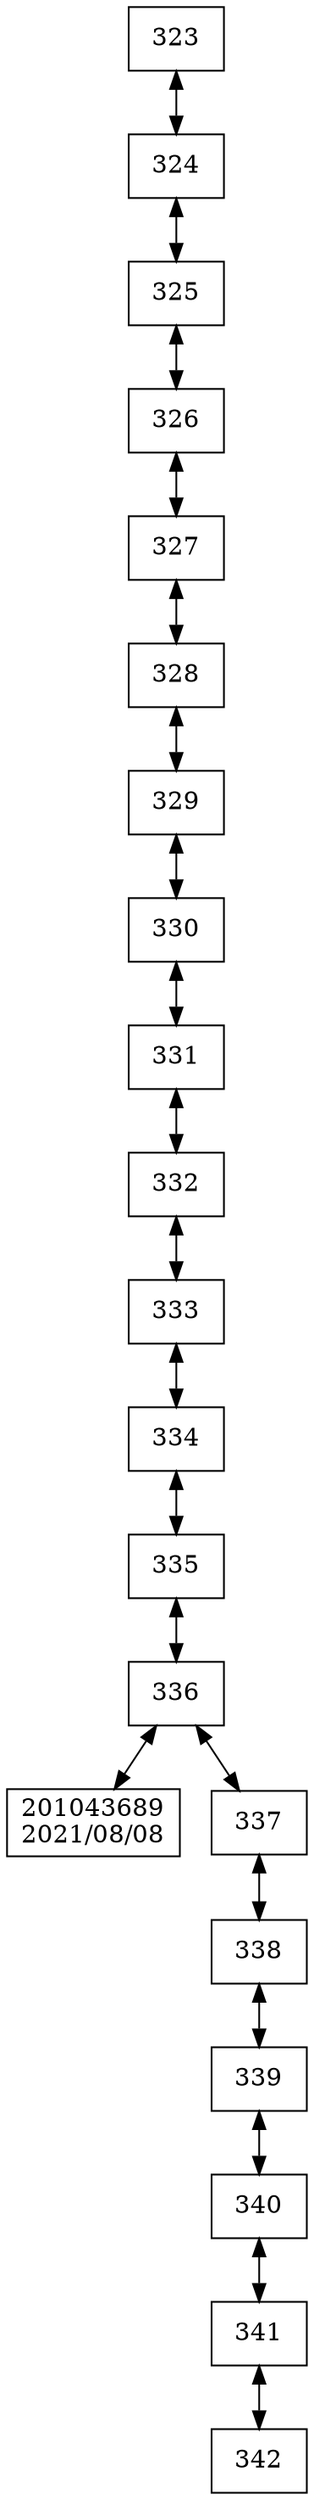 digraph G{
 rankdir = TB; 
node [shape=box]; 
compound=true; 
"323"[label="323"];
"324"[label="324"];
"325"[label="325"];
"326"[label="326"];
"327"[label="327"];
"328"[label="328"];
"329"[label="329"];
"330"[label="330"];
"331"[label="331"];
"332"[label="332"];
"333"[label="333"];
"334"[label="334"];
"335"[label="335"];
"336"[label="336"];
"201043689"[label="201043689
2021/08/08"];
"337"[label="337"];
"338"[label="338"];
"339"[label="339"];
"340"[label="340"];
"341"[label="341"];
"342"[label="342"];
"323" -> "324"[dir="both"];
"324" -> "325"[dir="both"];
"325" -> "326"[dir="both"];
"326" -> "327"[dir="both"];
"327" -> "328"[dir="both"];
"328" -> "329"[dir="both"];
"329" -> "330"[dir="both"];
"330" -> "331"[dir="both"];
"331" -> "332"[dir="both"];
"332" -> "333"[dir="both"];
"333" -> "334"[dir="both"];
"334" -> "335"[dir="both"];
"335" -> "336"[dir="both"];
"336" -> "201043689"[dir="both"];
"336" -> "337"[dir="both"];
"337" -> "338"[dir="both"];
"338" -> "339"[dir="both"];
"339" -> "340"[dir="both"];
"340" -> "341"[dir="both"];
"341" -> "342"[dir="both"];

}

